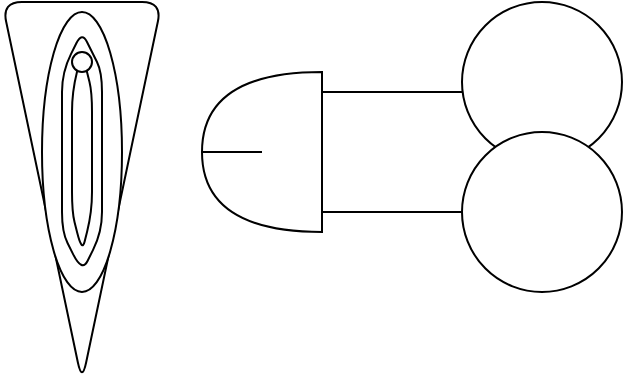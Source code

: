 <mxfile version="26.1.0" pages="2">
  <diagram name="Página-1" id="NkBSlvl9fCy4fuxreRhS">
    <mxGraphModel dx="683" dy="375" grid="1" gridSize="10" guides="1" tooltips="1" connect="1" arrows="1" fold="1" page="1" pageScale="1" pageWidth="827" pageHeight="1169" math="0" shadow="0">
      <root>
        <mxCell id="0" />
        <mxCell id="1" parent="0" />
        <mxCell id="thOPy5SC5UvGOA1l6ETC-1" value="" style="triangle;whiteSpace=wrap;html=1;direction=south;rounded=1;" vertex="1" parent="1">
          <mxGeometry x="160" y="185" width="80" height="190" as="geometry" />
        </mxCell>
        <mxCell id="wmWGOTBLMNr1kytRRPzr-23" value="" style="ellipse;whiteSpace=wrap;html=1;direction=south;" vertex="1" parent="1">
          <mxGeometry x="180" y="190" width="40" height="140" as="geometry" />
        </mxCell>
        <mxCell id="wmWGOTBLMNr1kytRRPzr-14" value="" style="shape=hexagon;perimeter=hexagonPerimeter2;whiteSpace=wrap;html=1;fixedSize=1;rotation=90;rounded=1;" vertex="1" parent="1">
          <mxGeometry x="140" y="250" width="120" height="20" as="geometry" />
        </mxCell>
        <mxCell id="wmWGOTBLMNr1kytRRPzr-16" value="" style="shape=hexagon;perimeter=hexagonPerimeter2;whiteSpace=wrap;html=1;fixedSize=1;rotation=90;size=20;shadow=0;rounded=1;" vertex="1" parent="1">
          <mxGeometry x="150" y="255" width="100" height="10" as="geometry" />
        </mxCell>
        <mxCell id="wmWGOTBLMNr1kytRRPzr-20" value="" style="ellipse;whiteSpace=wrap;html=1;aspect=fixed;" vertex="1" parent="1">
          <mxGeometry x="195" y="210" width="10" height="10" as="geometry" />
        </mxCell>
        <mxCell id="_mwV9-Op3mdLfjB2KcxE-3" value="" style="rounded=1;whiteSpace=wrap;html=1;glass=0;shadow=0;" vertex="1" parent="1">
          <mxGeometry x="300" y="230" width="120" height="60" as="geometry" />
        </mxCell>
        <mxCell id="_mwV9-Op3mdLfjB2KcxE-1" value="" style="ellipse;whiteSpace=wrap;html=1;aspect=fixed;" vertex="1" parent="1">
          <mxGeometry x="390" y="185" width="80" height="80" as="geometry" />
        </mxCell>
        <mxCell id="_mwV9-Op3mdLfjB2KcxE-2" value="" style="ellipse;whiteSpace=wrap;html=1;aspect=fixed;" vertex="1" parent="1">
          <mxGeometry x="390" y="250" width="80" height="80" as="geometry" />
        </mxCell>
        <mxCell id="yUSF_FY-oPku0E1jkq6h-1" value="" style="shape=or;whiteSpace=wrap;html=1;direction=west;" vertex="1" parent="1">
          <mxGeometry x="260" y="220" width="60" height="80" as="geometry" />
        </mxCell>
        <mxCell id="yUSF_FY-oPku0E1jkq6h-2" value="" style="endArrow=none;html=1;rounded=0;exitX=1;exitY=0.5;exitDx=0;exitDy=0;exitPerimeter=0;" edge="1" parent="1" source="yUSF_FY-oPku0E1jkq6h-1">
          <mxGeometry width="50" height="50" relative="1" as="geometry">
            <mxPoint x="250" y="290" as="sourcePoint" />
            <mxPoint x="290" y="260" as="targetPoint" />
          </mxGeometry>
        </mxCell>
      </root>
    </mxGraphModel>
  </diagram>
  <diagram id="qt0m74VkTYEGgK6YiYXy" name="Página-2">
    <mxGraphModel dx="2022" dy="656" grid="1" gridSize="10" guides="1" tooltips="1" connect="1" arrows="1" fold="1" page="1" pageScale="1" pageWidth="827" pageHeight="1169" math="0" shadow="0">
      <root>
        <mxCell id="0" />
        <mxCell id="1" parent="0" />
        <mxCell id="7NQ1ZNjZi1os1HZE5_LA-1" value="USUARIOS" style="shape=table;startSize=30;container=1;collapsible=1;childLayout=tableLayout;fixedRows=1;rowLines=0;fontStyle=1;align=center;resizeLast=1;html=1;rounded=1;" parent="1" vertex="1">
          <mxGeometry x="-30" y="110" width="180" height="120" as="geometry" />
        </mxCell>
        <mxCell id="7NQ1ZNjZi1os1HZE5_LA-2" value="" style="shape=tableRow;horizontal=0;startSize=0;swimlaneHead=0;swimlaneBody=0;fillColor=none;collapsible=0;dropTarget=0;points=[[0,0.5],[1,0.5]];portConstraint=eastwest;top=0;left=0;right=0;bottom=1;rounded=1;" parent="7NQ1ZNjZi1os1HZE5_LA-1" vertex="1">
          <mxGeometry y="30" width="180" height="30" as="geometry" />
        </mxCell>
        <mxCell id="7NQ1ZNjZi1os1HZE5_LA-3" value="PK" style="shape=partialRectangle;connectable=0;fillColor=none;top=0;left=0;bottom=0;right=0;fontStyle=1;overflow=hidden;whiteSpace=wrap;html=1;rounded=1;" parent="7NQ1ZNjZi1os1HZE5_LA-2" vertex="1">
          <mxGeometry width="30" height="30" as="geometry">
            <mxRectangle width="30" height="30" as="alternateBounds" />
          </mxGeometry>
        </mxCell>
        <mxCell id="7NQ1ZNjZi1os1HZE5_LA-4" value="ID" style="shape=partialRectangle;connectable=0;fillColor=none;top=0;left=0;bottom=0;right=0;align=center;spacingLeft=6;fontStyle=5;overflow=hidden;whiteSpace=wrap;html=1;rounded=1;" parent="7NQ1ZNjZi1os1HZE5_LA-2" vertex="1">
          <mxGeometry x="30" width="150" height="30" as="geometry">
            <mxRectangle width="150" height="30" as="alternateBounds" />
          </mxGeometry>
        </mxCell>
        <mxCell id="7NQ1ZNjZi1os1HZE5_LA-5" value="" style="shape=tableRow;horizontal=0;startSize=0;swimlaneHead=0;swimlaneBody=0;fillColor=none;collapsible=0;dropTarget=0;points=[[0,0.5],[1,0.5]];portConstraint=eastwest;top=0;left=0;right=0;bottom=0;rounded=1;" parent="7NQ1ZNjZi1os1HZE5_LA-1" vertex="1">
          <mxGeometry y="60" width="180" height="30" as="geometry" />
        </mxCell>
        <mxCell id="7NQ1ZNjZi1os1HZE5_LA-6" value="" style="shape=partialRectangle;connectable=0;fillColor=none;top=0;left=0;bottom=0;right=0;editable=1;overflow=hidden;whiteSpace=wrap;html=1;rounded=1;" parent="7NQ1ZNjZi1os1HZE5_LA-5" vertex="1">
          <mxGeometry width="30" height="30" as="geometry">
            <mxRectangle width="30" height="30" as="alternateBounds" />
          </mxGeometry>
        </mxCell>
        <mxCell id="7NQ1ZNjZi1os1HZE5_LA-7" value="nome" style="shape=partialRectangle;connectable=0;fillColor=none;top=0;left=0;bottom=0;right=0;align=center;spacingLeft=6;overflow=hidden;whiteSpace=wrap;html=1;rounded=1;" parent="7NQ1ZNjZi1os1HZE5_LA-5" vertex="1">
          <mxGeometry x="30" width="150" height="30" as="geometry">
            <mxRectangle width="150" height="30" as="alternateBounds" />
          </mxGeometry>
        </mxCell>
        <mxCell id="7NQ1ZNjZi1os1HZE5_LA-8" value="" style="shape=tableRow;horizontal=0;startSize=0;swimlaneHead=0;swimlaneBody=0;fillColor=none;collapsible=0;dropTarget=0;points=[[0,0.5],[1,0.5]];portConstraint=eastwest;top=0;left=0;right=0;bottom=0;rounded=1;" parent="7NQ1ZNjZi1os1HZE5_LA-1" vertex="1">
          <mxGeometry y="90" width="180" height="30" as="geometry" />
        </mxCell>
        <mxCell id="7NQ1ZNjZi1os1HZE5_LA-9" value="" style="shape=partialRectangle;connectable=0;fillColor=none;top=0;left=0;bottom=0;right=0;editable=1;overflow=hidden;whiteSpace=wrap;html=1;rounded=1;" parent="7NQ1ZNjZi1os1HZE5_LA-8" vertex="1">
          <mxGeometry width="30" height="30" as="geometry">
            <mxRectangle width="30" height="30" as="alternateBounds" />
          </mxGeometry>
        </mxCell>
        <mxCell id="7NQ1ZNjZi1os1HZE5_LA-10" value="e-mail" style="shape=partialRectangle;connectable=0;fillColor=none;top=0;left=0;bottom=0;right=0;align=center;spacingLeft=6;overflow=hidden;whiteSpace=wrap;html=1;rounded=1;" parent="7NQ1ZNjZi1os1HZE5_LA-8" vertex="1">
          <mxGeometry x="30" width="150" height="30" as="geometry">
            <mxRectangle width="150" height="30" as="alternateBounds" />
          </mxGeometry>
        </mxCell>
        <mxCell id="VA3xXBzZMvJT9c4cCcFH-20" value="PERFIL DE USUARIO" style="shape=table;startSize=30;container=1;collapsible=1;childLayout=tableLayout;fixedRows=1;rowLines=0;fontStyle=1;align=center;resizeLast=1;html=1;rounded=1;" parent="1" vertex="1">
          <mxGeometry x="450" y="110" width="180" height="150" as="geometry" />
        </mxCell>
        <mxCell id="VA3xXBzZMvJT9c4cCcFH-21" value="" style="shape=tableRow;horizontal=0;startSize=0;swimlaneHead=0;swimlaneBody=0;fillColor=none;collapsible=0;dropTarget=0;points=[[0,0.5],[1,0.5]];portConstraint=eastwest;top=0;left=0;right=0;bottom=1;rounded=1;" parent="VA3xXBzZMvJT9c4cCcFH-20" vertex="1">
          <mxGeometry y="30" width="180" height="30" as="geometry" />
        </mxCell>
        <mxCell id="VA3xXBzZMvJT9c4cCcFH-22" value="PK" style="shape=partialRectangle;connectable=0;fillColor=none;top=0;left=0;bottom=0;right=0;fontStyle=1;overflow=hidden;whiteSpace=wrap;html=1;rounded=1;" parent="VA3xXBzZMvJT9c4cCcFH-21" vertex="1">
          <mxGeometry width="30" height="30" as="geometry">
            <mxRectangle width="30" height="30" as="alternateBounds" />
          </mxGeometry>
        </mxCell>
        <mxCell id="VA3xXBzZMvJT9c4cCcFH-23" value="ID" style="shape=partialRectangle;connectable=0;fillColor=none;top=0;left=0;bottom=0;right=0;align=center;spacingLeft=6;fontStyle=5;overflow=hidden;whiteSpace=wrap;html=1;rounded=1;" parent="VA3xXBzZMvJT9c4cCcFH-21" vertex="1">
          <mxGeometry x="30" width="150" height="30" as="geometry">
            <mxRectangle width="150" height="30" as="alternateBounds" />
          </mxGeometry>
        </mxCell>
        <mxCell id="VA3xXBzZMvJT9c4cCcFH-24" value="" style="shape=tableRow;horizontal=0;startSize=0;swimlaneHead=0;swimlaneBody=0;fillColor=none;collapsible=0;dropTarget=0;points=[[0,0.5],[1,0.5]];portConstraint=eastwest;top=0;left=0;right=0;bottom=0;rounded=1;" parent="VA3xXBzZMvJT9c4cCcFH-20" vertex="1">
          <mxGeometry y="60" width="180" height="30" as="geometry" />
        </mxCell>
        <mxCell id="VA3xXBzZMvJT9c4cCcFH-25" value="FK" style="shape=partialRectangle;connectable=0;fillColor=none;top=0;left=0;bottom=0;right=0;editable=1;overflow=hidden;whiteSpace=wrap;html=1;rounded=1;" parent="VA3xXBzZMvJT9c4cCcFH-24" vertex="1">
          <mxGeometry width="30" height="30" as="geometry">
            <mxRectangle width="30" height="30" as="alternateBounds" />
          </mxGeometry>
        </mxCell>
        <mxCell id="VA3xXBzZMvJT9c4cCcFH-26" value="usuario_id" style="shape=partialRectangle;connectable=0;fillColor=none;top=0;left=0;bottom=0;right=0;align=center;spacingLeft=6;overflow=hidden;whiteSpace=wrap;html=1;rounded=1;" parent="VA3xXBzZMvJT9c4cCcFH-24" vertex="1">
          <mxGeometry x="30" width="150" height="30" as="geometry">
            <mxRectangle width="150" height="30" as="alternateBounds" />
          </mxGeometry>
        </mxCell>
        <mxCell id="VA3xXBzZMvJT9c4cCcFH-27" value="" style="shape=tableRow;horizontal=0;startSize=0;swimlaneHead=0;swimlaneBody=0;fillColor=none;collapsible=0;dropTarget=0;points=[[0,0.5],[1,0.5]];portConstraint=eastwest;top=0;left=0;right=0;bottom=0;rounded=1;" parent="VA3xXBzZMvJT9c4cCcFH-20" vertex="1">
          <mxGeometry y="90" width="180" height="30" as="geometry" />
        </mxCell>
        <mxCell id="VA3xXBzZMvJT9c4cCcFH-28" value="" style="shape=partialRectangle;connectable=0;fillColor=none;top=0;left=0;bottom=0;right=0;editable=1;overflow=hidden;whiteSpace=wrap;html=1;rounded=1;" parent="VA3xXBzZMvJT9c4cCcFH-27" vertex="1">
          <mxGeometry width="30" height="30" as="geometry">
            <mxRectangle width="30" height="30" as="alternateBounds" />
          </mxGeometry>
        </mxCell>
        <mxCell id="VA3xXBzZMvJT9c4cCcFH-29" value="endereco" style="shape=partialRectangle;connectable=0;fillColor=none;top=0;left=0;bottom=0;right=0;align=center;spacingLeft=6;overflow=hidden;whiteSpace=wrap;html=1;rounded=1;" parent="VA3xXBzZMvJT9c4cCcFH-27" vertex="1">
          <mxGeometry x="30" width="150" height="30" as="geometry">
            <mxRectangle width="150" height="30" as="alternateBounds" />
          </mxGeometry>
        </mxCell>
        <mxCell id="VA3xXBzZMvJT9c4cCcFH-30" value="" style="shape=tableRow;horizontal=0;startSize=0;swimlaneHead=0;swimlaneBody=0;fillColor=none;collapsible=0;dropTarget=0;points=[[0,0.5],[1,0.5]];portConstraint=eastwest;top=0;left=0;right=0;bottom=0;rounded=1;" parent="VA3xXBzZMvJT9c4cCcFH-20" vertex="1">
          <mxGeometry y="120" width="180" height="30" as="geometry" />
        </mxCell>
        <mxCell id="VA3xXBzZMvJT9c4cCcFH-31" value="" style="shape=partialRectangle;connectable=0;fillColor=none;top=0;left=0;bottom=0;right=0;editable=1;overflow=hidden;whiteSpace=wrap;html=1;rounded=1;" parent="VA3xXBzZMvJT9c4cCcFH-30" vertex="1">
          <mxGeometry width="30" height="30" as="geometry">
            <mxRectangle width="30" height="30" as="alternateBounds" />
          </mxGeometry>
        </mxCell>
        <mxCell id="VA3xXBzZMvJT9c4cCcFH-32" value="data_nascimento" style="shape=partialRectangle;connectable=0;fillColor=none;top=0;left=0;bottom=0;right=0;align=center;spacingLeft=6;overflow=hidden;whiteSpace=wrap;html=1;rounded=1;" parent="VA3xXBzZMvJT9c4cCcFH-30" vertex="1">
          <mxGeometry x="30" width="150" height="30" as="geometry">
            <mxRectangle width="150" height="30" as="alternateBounds" />
          </mxGeometry>
        </mxCell>
        <mxCell id="iI7Cncu1NE_YoYL_KFtr-15" value="" style="edgeStyle=orthogonalEdgeStyle;fontSize=12;html=1;endArrow=ERmandOne;startArrow=ERmandOne;rounded=0;exitX=1;exitY=0.5;exitDx=0;exitDy=0;entryX=0;entryY=0.5;entryDx=0;entryDy=0;curved=1;" edge="1" parent="1" source="7NQ1ZNjZi1os1HZE5_LA-2" target="VA3xXBzZMvJT9c4cCcFH-24">
          <mxGeometry width="100" height="100" relative="1" as="geometry">
            <mxPoint x="350" y="300" as="sourcePoint" />
            <mxPoint x="410" y="210" as="targetPoint" />
          </mxGeometry>
        </mxCell>
        <mxCell id="4YF2IWo4ks5Oerqj7VGf-1" value="CATEGORIA" style="shape=table;startSize=30;container=1;collapsible=1;childLayout=tableLayout;fixedRows=1;rowLines=0;fontStyle=1;align=center;resizeLast=1;html=1;rounded=1;" vertex="1" parent="1">
          <mxGeometry x="190" y="290" width="180" height="120" as="geometry" />
        </mxCell>
        <mxCell id="4YF2IWo4ks5Oerqj7VGf-2" value="" style="shape=tableRow;horizontal=0;startSize=0;swimlaneHead=0;swimlaneBody=0;fillColor=none;collapsible=0;dropTarget=0;points=[[0,0.5],[1,0.5]];portConstraint=eastwest;top=0;left=0;right=0;bottom=1;" vertex="1" parent="4YF2IWo4ks5Oerqj7VGf-1">
          <mxGeometry y="30" width="180" height="30" as="geometry" />
        </mxCell>
        <mxCell id="4YF2IWo4ks5Oerqj7VGf-3" value="PK" style="shape=partialRectangle;connectable=0;fillColor=none;top=0;left=0;bottom=0;right=0;fontStyle=1;overflow=hidden;whiteSpace=wrap;html=1;" vertex="1" parent="4YF2IWo4ks5Oerqj7VGf-2">
          <mxGeometry width="30" height="30" as="geometry">
            <mxRectangle width="30" height="30" as="alternateBounds" />
          </mxGeometry>
        </mxCell>
        <mxCell id="4YF2IWo4ks5Oerqj7VGf-4" value="ID" style="shape=partialRectangle;connectable=0;fillColor=none;top=0;left=0;bottom=0;right=0;align=center;spacingLeft=6;fontStyle=5;overflow=hidden;whiteSpace=wrap;html=1;" vertex="1" parent="4YF2IWo4ks5Oerqj7VGf-2">
          <mxGeometry x="30" width="150" height="30" as="geometry">
            <mxRectangle width="150" height="30" as="alternateBounds" />
          </mxGeometry>
        </mxCell>
        <mxCell id="4YF2IWo4ks5Oerqj7VGf-8" value="" style="shape=tableRow;horizontal=0;startSize=0;swimlaneHead=0;swimlaneBody=0;fillColor=none;collapsible=0;dropTarget=0;points=[[0,0.5],[1,0.5]];portConstraint=eastwest;top=0;left=0;right=0;bottom=0;align=center;" vertex="1" parent="4YF2IWo4ks5Oerqj7VGf-1">
          <mxGeometry y="60" width="180" height="30" as="geometry" />
        </mxCell>
        <mxCell id="4YF2IWo4ks5Oerqj7VGf-9" value="" style="shape=partialRectangle;connectable=0;fillColor=none;top=0;left=0;bottom=0;right=0;editable=1;overflow=hidden;whiteSpace=wrap;html=1;" vertex="1" parent="4YF2IWo4ks5Oerqj7VGf-8">
          <mxGeometry width="30" height="30" as="geometry">
            <mxRectangle width="30" height="30" as="alternateBounds" />
          </mxGeometry>
        </mxCell>
        <mxCell id="4YF2IWo4ks5Oerqj7VGf-10" value="nome" style="shape=partialRectangle;connectable=0;fillColor=none;top=0;left=0;bottom=0;right=0;align=center;spacingLeft=6;overflow=hidden;whiteSpace=wrap;html=1;" vertex="1" parent="4YF2IWo4ks5Oerqj7VGf-8">
          <mxGeometry x="30" width="150" height="30" as="geometry">
            <mxRectangle width="150" height="30" as="alternateBounds" />
          </mxGeometry>
        </mxCell>
        <mxCell id="4YF2IWo4ks5Oerqj7VGf-11" value="" style="shape=tableRow;horizontal=0;startSize=0;swimlaneHead=0;swimlaneBody=0;fillColor=none;collapsible=0;dropTarget=0;points=[[0,0.5],[1,0.5]];portConstraint=eastwest;top=0;left=0;right=0;bottom=0;" vertex="1" parent="4YF2IWo4ks5Oerqj7VGf-1">
          <mxGeometry y="90" width="180" height="30" as="geometry" />
        </mxCell>
        <mxCell id="4YF2IWo4ks5Oerqj7VGf-12" value="" style="shape=partialRectangle;connectable=0;fillColor=none;top=0;left=0;bottom=0;right=0;editable=1;overflow=hidden;whiteSpace=wrap;html=1;" vertex="1" parent="4YF2IWo4ks5Oerqj7VGf-11">
          <mxGeometry width="30" height="30" as="geometry">
            <mxRectangle width="30" height="30" as="alternateBounds" />
          </mxGeometry>
        </mxCell>
        <mxCell id="4YF2IWo4ks5Oerqj7VGf-13" value="descricao" style="shape=partialRectangle;connectable=0;fillColor=none;top=0;left=0;bottom=0;right=0;align=center;spacingLeft=6;overflow=hidden;whiteSpace=wrap;html=1;" vertex="1" parent="4YF2IWo4ks5Oerqj7VGf-11">
          <mxGeometry x="30" width="150" height="30" as="geometry">
            <mxRectangle width="150" height="30" as="alternateBounds" />
          </mxGeometry>
        </mxCell>
        <mxCell id="4YF2IWo4ks5Oerqj7VGf-14" value="PRODUTO" style="shape=table;startSize=30;container=1;collapsible=1;childLayout=tableLayout;fixedRows=1;rowLines=0;fontStyle=1;align=center;resizeLast=1;html=1;rounded=1;" vertex="1" parent="1">
          <mxGeometry x="430" y="270" width="180" height="180" as="geometry" />
        </mxCell>
        <mxCell id="4YF2IWo4ks5Oerqj7VGf-15" value="" style="shape=tableRow;horizontal=0;startSize=0;swimlaneHead=0;swimlaneBody=0;fillColor=none;collapsible=0;dropTarget=0;points=[[0,0.5],[1,0.5]];portConstraint=eastwest;top=0;left=0;right=0;bottom=1;" vertex="1" parent="4YF2IWo4ks5Oerqj7VGf-14">
          <mxGeometry y="30" width="180" height="30" as="geometry" />
        </mxCell>
        <mxCell id="4YF2IWo4ks5Oerqj7VGf-16" value="PK" style="shape=partialRectangle;connectable=0;fillColor=none;top=0;left=0;bottom=0;right=0;fontStyle=1;overflow=hidden;whiteSpace=wrap;html=1;" vertex="1" parent="4YF2IWo4ks5Oerqj7VGf-15">
          <mxGeometry width="30" height="30" as="geometry">
            <mxRectangle width="30" height="30" as="alternateBounds" />
          </mxGeometry>
        </mxCell>
        <mxCell id="4YF2IWo4ks5Oerqj7VGf-17" value="ID" style="shape=partialRectangle;connectable=0;fillColor=none;top=0;left=0;bottom=0;right=0;align=center;spacingLeft=6;fontStyle=5;overflow=hidden;whiteSpace=wrap;html=1;" vertex="1" parent="4YF2IWo4ks5Oerqj7VGf-15">
          <mxGeometry x="30" width="150" height="30" as="geometry">
            <mxRectangle width="150" height="30" as="alternateBounds" />
          </mxGeometry>
        </mxCell>
        <mxCell id="4YF2IWo4ks5Oerqj7VGf-18" value="" style="shape=tableRow;horizontal=0;startSize=0;swimlaneHead=0;swimlaneBody=0;fillColor=none;collapsible=0;dropTarget=0;points=[[0,0.5],[1,0.5]];portConstraint=eastwest;top=0;left=0;right=0;bottom=0;" vertex="1" parent="4YF2IWo4ks5Oerqj7VGf-14">
          <mxGeometry y="60" width="180" height="30" as="geometry" />
        </mxCell>
        <mxCell id="4YF2IWo4ks5Oerqj7VGf-19" value="" style="shape=partialRectangle;connectable=0;fillColor=none;top=0;left=0;bottom=0;right=0;editable=1;overflow=hidden;whiteSpace=wrap;html=1;" vertex="1" parent="4YF2IWo4ks5Oerqj7VGf-18">
          <mxGeometry width="30" height="30" as="geometry">
            <mxRectangle width="30" height="30" as="alternateBounds" />
          </mxGeometry>
        </mxCell>
        <mxCell id="4YF2IWo4ks5Oerqj7VGf-20" value="nome" style="shape=partialRectangle;connectable=0;fillColor=none;top=0;left=0;bottom=0;right=0;align=center;spacingLeft=6;overflow=hidden;whiteSpace=wrap;html=1;" vertex="1" parent="4YF2IWo4ks5Oerqj7VGf-18">
          <mxGeometry x="30" width="150" height="30" as="geometry">
            <mxRectangle width="150" height="30" as="alternateBounds" />
          </mxGeometry>
        </mxCell>
        <mxCell id="4YF2IWo4ks5Oerqj7VGf-21" value="" style="shape=tableRow;horizontal=0;startSize=0;swimlaneHead=0;swimlaneBody=0;fillColor=none;collapsible=0;dropTarget=0;points=[[0,0.5],[1,0.5]];portConstraint=eastwest;top=0;left=0;right=0;bottom=0;" vertex="1" parent="4YF2IWo4ks5Oerqj7VGf-14">
          <mxGeometry y="90" width="180" height="30" as="geometry" />
        </mxCell>
        <mxCell id="4YF2IWo4ks5Oerqj7VGf-22" value="" style="shape=partialRectangle;connectable=0;fillColor=none;top=0;left=0;bottom=0;right=0;editable=1;overflow=hidden;whiteSpace=wrap;html=1;" vertex="1" parent="4YF2IWo4ks5Oerqj7VGf-21">
          <mxGeometry width="30" height="30" as="geometry">
            <mxRectangle width="30" height="30" as="alternateBounds" />
          </mxGeometry>
        </mxCell>
        <mxCell id="4YF2IWo4ks5Oerqj7VGf-23" value="descricao" style="shape=partialRectangle;connectable=0;fillColor=none;top=0;left=0;bottom=0;right=0;align=center;spacingLeft=6;overflow=hidden;whiteSpace=wrap;html=1;" vertex="1" parent="4YF2IWo4ks5Oerqj7VGf-21">
          <mxGeometry x="30" width="150" height="30" as="geometry">
            <mxRectangle width="150" height="30" as="alternateBounds" />
          </mxGeometry>
        </mxCell>
        <mxCell id="4YF2IWo4ks5Oerqj7VGf-27" value="" style="shape=tableRow;horizontal=0;startSize=0;swimlaneHead=0;swimlaneBody=0;fillColor=none;collapsible=0;dropTarget=0;points=[[0,0.5],[1,0.5]];portConstraint=eastwest;top=0;left=0;right=0;bottom=0;" vertex="1" parent="4YF2IWo4ks5Oerqj7VGf-14">
          <mxGeometry y="120" width="180" height="30" as="geometry" />
        </mxCell>
        <mxCell id="4YF2IWo4ks5Oerqj7VGf-28" value="" style="shape=partialRectangle;connectable=0;fillColor=none;top=0;left=0;bottom=0;right=0;editable=1;overflow=hidden;whiteSpace=wrap;html=1;" vertex="1" parent="4YF2IWo4ks5Oerqj7VGf-27">
          <mxGeometry width="30" height="30" as="geometry">
            <mxRectangle width="30" height="30" as="alternateBounds" />
          </mxGeometry>
        </mxCell>
        <mxCell id="4YF2IWo4ks5Oerqj7VGf-29" value="preco" style="shape=partialRectangle;connectable=0;fillColor=none;top=0;left=0;bottom=0;right=0;align=center;spacingLeft=6;overflow=hidden;whiteSpace=wrap;html=1;" vertex="1" parent="4YF2IWo4ks5Oerqj7VGf-27">
          <mxGeometry x="30" width="150" height="30" as="geometry">
            <mxRectangle width="150" height="30" as="alternateBounds" />
          </mxGeometry>
        </mxCell>
        <mxCell id="4YF2IWo4ks5Oerqj7VGf-24" value="" style="shape=tableRow;horizontal=0;startSize=0;swimlaneHead=0;swimlaneBody=0;fillColor=none;collapsible=0;dropTarget=0;points=[[0,0.5],[1,0.5]];portConstraint=eastwest;top=0;left=0;right=0;bottom=0;" vertex="1" parent="4YF2IWo4ks5Oerqj7VGf-14">
          <mxGeometry y="150" width="180" height="30" as="geometry" />
        </mxCell>
        <mxCell id="4YF2IWo4ks5Oerqj7VGf-25" value="FK" style="shape=partialRectangle;connectable=0;fillColor=none;top=0;left=0;bottom=0;right=0;editable=1;overflow=hidden;whiteSpace=wrap;html=1;" vertex="1" parent="4YF2IWo4ks5Oerqj7VGf-24">
          <mxGeometry width="30" height="30" as="geometry">
            <mxRectangle width="30" height="30" as="alternateBounds" />
          </mxGeometry>
        </mxCell>
        <mxCell id="4YF2IWo4ks5Oerqj7VGf-26" value="categoria_id" style="shape=partialRectangle;connectable=0;fillColor=none;top=0;left=0;bottom=0;right=0;align=center;spacingLeft=6;overflow=hidden;whiteSpace=wrap;html=1;" vertex="1" parent="4YF2IWo4ks5Oerqj7VGf-24">
          <mxGeometry x="30" width="150" height="30" as="geometry">
            <mxRectangle width="150" height="30" as="alternateBounds" />
          </mxGeometry>
        </mxCell>
        <mxCell id="4YF2IWo4ks5Oerqj7VGf-32" value="" style="edgeStyle=orthogonalEdgeStyle;fontSize=12;html=1;endArrow=ERoneToMany;rounded=0;entryX=0;entryY=0.5;entryDx=0;entryDy=0;exitX=1;exitY=0.5;exitDx=0;exitDy=0;curved=1;" edge="1" parent="1" source="4YF2IWo4ks5Oerqj7VGf-2" target="4YF2IWo4ks5Oerqj7VGf-24">
          <mxGeometry width="100" height="100" relative="1" as="geometry">
            <mxPoint x="300" y="390" as="sourcePoint" />
            <mxPoint x="400" y="270" as="targetPoint" />
          </mxGeometry>
        </mxCell>
        <mxCell id="HbuppjKk7_B2oQ1ZPPdJ-1" value="PEDIDO" style="shape=table;startSize=30;container=1;collapsible=1;childLayout=tableLayout;fixedRows=1;rowLines=0;fontStyle=1;align=center;resizeLast=1;html=1;rounded=1;" vertex="1" parent="1">
          <mxGeometry x="-30" y="290" width="180" height="150" as="geometry" />
        </mxCell>
        <mxCell id="HbuppjKk7_B2oQ1ZPPdJ-2" value="" style="shape=tableRow;horizontal=0;startSize=0;swimlaneHead=0;swimlaneBody=0;fillColor=none;collapsible=0;dropTarget=0;points=[[0,0.5],[1,0.5]];portConstraint=eastwest;top=0;left=0;right=0;bottom=1;" vertex="1" parent="HbuppjKk7_B2oQ1ZPPdJ-1">
          <mxGeometry y="30" width="180" height="30" as="geometry" />
        </mxCell>
        <mxCell id="HbuppjKk7_B2oQ1ZPPdJ-3" value="PK" style="shape=partialRectangle;connectable=0;fillColor=none;top=0;left=0;bottom=0;right=0;fontStyle=1;overflow=hidden;whiteSpace=wrap;html=1;" vertex="1" parent="HbuppjKk7_B2oQ1ZPPdJ-2">
          <mxGeometry width="30" height="30" as="geometry">
            <mxRectangle width="30" height="30" as="alternateBounds" />
          </mxGeometry>
        </mxCell>
        <mxCell id="HbuppjKk7_B2oQ1ZPPdJ-4" value="ID" style="shape=partialRectangle;connectable=0;fillColor=none;top=0;left=0;bottom=0;right=0;align=center;spacingLeft=6;fontStyle=5;overflow=hidden;whiteSpace=wrap;html=1;" vertex="1" parent="HbuppjKk7_B2oQ1ZPPdJ-2">
          <mxGeometry x="30" width="150" height="30" as="geometry">
            <mxRectangle width="150" height="30" as="alternateBounds" />
          </mxGeometry>
        </mxCell>
        <mxCell id="HbuppjKk7_B2oQ1ZPPdJ-5" value="" style="shape=tableRow;horizontal=0;startSize=0;swimlaneHead=0;swimlaneBody=0;fillColor=none;collapsible=0;dropTarget=0;points=[[0,0.5],[1,0.5]];portConstraint=eastwest;top=0;left=0;right=0;bottom=0;align=center;" vertex="1" parent="HbuppjKk7_B2oQ1ZPPdJ-1">
          <mxGeometry y="60" width="180" height="30" as="geometry" />
        </mxCell>
        <mxCell id="HbuppjKk7_B2oQ1ZPPdJ-6" value="FK" style="shape=partialRectangle;connectable=0;fillColor=none;top=0;left=0;bottom=0;right=0;editable=1;overflow=hidden;whiteSpace=wrap;html=1;" vertex="1" parent="HbuppjKk7_B2oQ1ZPPdJ-5">
          <mxGeometry width="30" height="30" as="geometry">
            <mxRectangle width="30" height="30" as="alternateBounds" />
          </mxGeometry>
        </mxCell>
        <mxCell id="HbuppjKk7_B2oQ1ZPPdJ-7" value="usuario_id" style="shape=partialRectangle;connectable=0;fillColor=none;top=0;left=0;bottom=0;right=0;align=center;spacingLeft=6;overflow=hidden;whiteSpace=wrap;html=1;" vertex="1" parent="HbuppjKk7_B2oQ1ZPPdJ-5">
          <mxGeometry x="30" width="150" height="30" as="geometry">
            <mxRectangle width="150" height="30" as="alternateBounds" />
          </mxGeometry>
        </mxCell>
        <mxCell id="HbuppjKk7_B2oQ1ZPPdJ-8" value="" style="shape=tableRow;horizontal=0;startSize=0;swimlaneHead=0;swimlaneBody=0;fillColor=none;collapsible=0;dropTarget=0;points=[[0,0.5],[1,0.5]];portConstraint=eastwest;top=0;left=0;right=0;bottom=0;" vertex="1" parent="HbuppjKk7_B2oQ1ZPPdJ-1">
          <mxGeometry y="90" width="180" height="30" as="geometry" />
        </mxCell>
        <mxCell id="HbuppjKk7_B2oQ1ZPPdJ-9" value="" style="shape=partialRectangle;connectable=0;fillColor=none;top=0;left=0;bottom=0;right=0;editable=1;overflow=hidden;whiteSpace=wrap;html=1;" vertex="1" parent="HbuppjKk7_B2oQ1ZPPdJ-8">
          <mxGeometry width="30" height="30" as="geometry">
            <mxRectangle width="30" height="30" as="alternateBounds" />
          </mxGeometry>
        </mxCell>
        <mxCell id="HbuppjKk7_B2oQ1ZPPdJ-10" value="data_criacao" style="shape=partialRectangle;connectable=0;fillColor=none;top=0;left=0;bottom=0;right=0;align=center;spacingLeft=6;overflow=hidden;whiteSpace=wrap;html=1;" vertex="1" parent="HbuppjKk7_B2oQ1ZPPdJ-8">
          <mxGeometry x="30" width="150" height="30" as="geometry">
            <mxRectangle width="150" height="30" as="alternateBounds" />
          </mxGeometry>
        </mxCell>
        <mxCell id="HbuppjKk7_B2oQ1ZPPdJ-11" value="" style="shape=tableRow;horizontal=0;startSize=0;swimlaneHead=0;swimlaneBody=0;fillColor=none;collapsible=0;dropTarget=0;points=[[0,0.5],[1,0.5]];portConstraint=eastwest;top=0;left=0;right=0;bottom=0;" vertex="1" parent="HbuppjKk7_B2oQ1ZPPdJ-1">
          <mxGeometry y="120" width="180" height="30" as="geometry" />
        </mxCell>
        <mxCell id="HbuppjKk7_B2oQ1ZPPdJ-12" value="" style="shape=partialRectangle;connectable=0;fillColor=none;top=0;left=0;bottom=0;right=0;editable=1;overflow=hidden;whiteSpace=wrap;html=1;" vertex="1" parent="HbuppjKk7_B2oQ1ZPPdJ-11">
          <mxGeometry width="30" height="30" as="geometry">
            <mxRectangle width="30" height="30" as="alternateBounds" />
          </mxGeometry>
        </mxCell>
        <mxCell id="HbuppjKk7_B2oQ1ZPPdJ-13" value="status" style="shape=partialRectangle;connectable=0;fillColor=none;top=0;left=0;bottom=0;right=0;align=center;spacingLeft=6;overflow=hidden;whiteSpace=wrap;html=1;" vertex="1" parent="HbuppjKk7_B2oQ1ZPPdJ-11">
          <mxGeometry x="30" width="150" height="30" as="geometry">
            <mxRectangle width="150" height="30" as="alternateBounds" />
          </mxGeometry>
        </mxCell>
        <mxCell id="HbuppjKk7_B2oQ1ZPPdJ-16" value="" style="edgeStyle=orthogonalEdgeStyle;fontSize=12;html=1;endArrow=ERoneToMany;rounded=0;curved=1;entryX=0;entryY=0.5;entryDx=0;entryDy=0;exitX=0;exitY=0.5;exitDx=0;exitDy=0;" edge="1" parent="1" source="7NQ1ZNjZi1os1HZE5_LA-2" target="HbuppjKk7_B2oQ1ZPPdJ-5">
          <mxGeometry width="100" height="100" relative="1" as="geometry">
            <mxPoint x="-350" y="250" as="sourcePoint" />
            <mxPoint x="-250" y="150" as="targetPoint" />
            <Array as="points">
              <mxPoint x="-100" y="155" />
              <mxPoint x="-100" y="365" />
            </Array>
          </mxGeometry>
        </mxCell>
        <mxCell id="HbuppjKk7_B2oQ1ZPPdJ-17" value="ITENS PEDIDO" style="shape=table;startSize=30;container=1;collapsible=1;childLayout=tableLayout;fixedRows=1;rowLines=0;fontStyle=1;align=center;resizeLast=1;html=1;rounded=1;" vertex="1" parent="1">
          <mxGeometry x="210" y="490" width="180" height="150" as="geometry" />
        </mxCell>
        <mxCell id="HbuppjKk7_B2oQ1ZPPdJ-18" value="" style="shape=tableRow;horizontal=0;startSize=0;swimlaneHead=0;swimlaneBody=0;fillColor=none;collapsible=0;dropTarget=0;points=[[0,0.5],[1,0.5]];portConstraint=eastwest;top=0;left=0;right=0;bottom=1;" vertex="1" parent="HbuppjKk7_B2oQ1ZPPdJ-17">
          <mxGeometry y="30" width="180" height="30" as="geometry" />
        </mxCell>
        <mxCell id="HbuppjKk7_B2oQ1ZPPdJ-19" value="PK" style="shape=partialRectangle;connectable=0;fillColor=none;top=0;left=0;bottom=0;right=0;fontStyle=1;overflow=hidden;whiteSpace=wrap;html=1;" vertex="1" parent="HbuppjKk7_B2oQ1ZPPdJ-18">
          <mxGeometry width="30" height="30" as="geometry">
            <mxRectangle width="30" height="30" as="alternateBounds" />
          </mxGeometry>
        </mxCell>
        <mxCell id="HbuppjKk7_B2oQ1ZPPdJ-20" value="ID" style="shape=partialRectangle;connectable=0;fillColor=none;top=0;left=0;bottom=0;right=0;align=center;spacingLeft=6;fontStyle=5;overflow=hidden;whiteSpace=wrap;html=1;" vertex="1" parent="HbuppjKk7_B2oQ1ZPPdJ-18">
          <mxGeometry x="30" width="150" height="30" as="geometry">
            <mxRectangle width="150" height="30" as="alternateBounds" />
          </mxGeometry>
        </mxCell>
        <mxCell id="HbuppjKk7_B2oQ1ZPPdJ-21" value="" style="shape=tableRow;horizontal=0;startSize=0;swimlaneHead=0;swimlaneBody=0;fillColor=none;collapsible=0;dropTarget=0;points=[[0,0.5],[1,0.5]];portConstraint=eastwest;top=0;left=0;right=0;bottom=0;" vertex="1" parent="HbuppjKk7_B2oQ1ZPPdJ-17">
          <mxGeometry y="60" width="180" height="30" as="geometry" />
        </mxCell>
        <mxCell id="HbuppjKk7_B2oQ1ZPPdJ-22" value="FK" style="shape=partialRectangle;connectable=0;fillColor=none;top=0;left=0;bottom=0;right=0;editable=1;overflow=hidden;whiteSpace=wrap;html=1;" vertex="1" parent="HbuppjKk7_B2oQ1ZPPdJ-21">
          <mxGeometry width="30" height="30" as="geometry">
            <mxRectangle width="30" height="30" as="alternateBounds" />
          </mxGeometry>
        </mxCell>
        <mxCell id="HbuppjKk7_B2oQ1ZPPdJ-23" value="pedido_id" style="shape=partialRectangle;connectable=0;fillColor=none;top=0;left=0;bottom=0;right=0;align=center;spacingLeft=6;overflow=hidden;whiteSpace=wrap;html=1;" vertex="1" parent="HbuppjKk7_B2oQ1ZPPdJ-21">
          <mxGeometry x="30" width="150" height="30" as="geometry">
            <mxRectangle width="150" height="30" as="alternateBounds" />
          </mxGeometry>
        </mxCell>
        <mxCell id="HbuppjKk7_B2oQ1ZPPdJ-24" value="" style="shape=tableRow;horizontal=0;startSize=0;swimlaneHead=0;swimlaneBody=0;fillColor=none;collapsible=0;dropTarget=0;points=[[0,0.5],[1,0.5]];portConstraint=eastwest;top=0;left=0;right=0;bottom=0;align=center;" vertex="1" parent="HbuppjKk7_B2oQ1ZPPdJ-17">
          <mxGeometry y="90" width="180" height="30" as="geometry" />
        </mxCell>
        <mxCell id="HbuppjKk7_B2oQ1ZPPdJ-25" value="FK" style="shape=partialRectangle;connectable=0;fillColor=none;top=0;left=0;bottom=0;right=0;editable=1;overflow=hidden;whiteSpace=wrap;html=1;" vertex="1" parent="HbuppjKk7_B2oQ1ZPPdJ-24">
          <mxGeometry width="30" height="30" as="geometry">
            <mxRectangle width="30" height="30" as="alternateBounds" />
          </mxGeometry>
        </mxCell>
        <mxCell id="HbuppjKk7_B2oQ1ZPPdJ-26" value="produto_id" style="shape=partialRectangle;connectable=0;fillColor=none;top=0;left=0;bottom=0;right=0;align=center;spacingLeft=6;overflow=hidden;whiteSpace=wrap;html=1;" vertex="1" parent="HbuppjKk7_B2oQ1ZPPdJ-24">
          <mxGeometry x="30" width="150" height="30" as="geometry">
            <mxRectangle width="150" height="30" as="alternateBounds" />
          </mxGeometry>
        </mxCell>
        <mxCell id="HbuppjKk7_B2oQ1ZPPdJ-27" value="" style="shape=tableRow;horizontal=0;startSize=0;swimlaneHead=0;swimlaneBody=0;fillColor=none;collapsible=0;dropTarget=0;points=[[0,0.5],[1,0.5]];portConstraint=eastwest;top=0;left=0;right=0;bottom=0;" vertex="1" parent="HbuppjKk7_B2oQ1ZPPdJ-17">
          <mxGeometry y="120" width="180" height="30" as="geometry" />
        </mxCell>
        <mxCell id="HbuppjKk7_B2oQ1ZPPdJ-28" value="" style="shape=partialRectangle;connectable=0;fillColor=none;top=0;left=0;bottom=0;right=0;editable=1;overflow=hidden;whiteSpace=wrap;html=1;" vertex="1" parent="HbuppjKk7_B2oQ1ZPPdJ-27">
          <mxGeometry width="30" height="30" as="geometry">
            <mxRectangle width="30" height="30" as="alternateBounds" />
          </mxGeometry>
        </mxCell>
        <mxCell id="HbuppjKk7_B2oQ1ZPPdJ-29" value="quantidade" style="shape=partialRectangle;connectable=0;fillColor=none;top=0;left=0;bottom=0;right=0;align=center;spacingLeft=6;overflow=hidden;whiteSpace=wrap;html=1;" vertex="1" parent="HbuppjKk7_B2oQ1ZPPdJ-27">
          <mxGeometry x="30" width="150" height="30" as="geometry">
            <mxRectangle width="150" height="30" as="alternateBounds" />
          </mxGeometry>
        </mxCell>
        <mxCell id="HbuppjKk7_B2oQ1ZPPdJ-30" value="" style="edgeStyle=orthogonalEdgeStyle;fontSize=12;html=1;endArrow=ERoneToMany;rounded=0;curved=1;exitX=1;exitY=0.5;exitDx=0;exitDy=0;entryX=1;entryY=0.5;entryDx=0;entryDy=0;" edge="1" parent="1" source="4YF2IWo4ks5Oerqj7VGf-15" target="HbuppjKk7_B2oQ1ZPPdJ-24">
          <mxGeometry width="100" height="100" relative="1" as="geometry">
            <mxPoint x="540" y="630" as="sourcePoint" />
            <mxPoint x="640" y="530" as="targetPoint" />
          </mxGeometry>
        </mxCell>
        <mxCell id="HbuppjKk7_B2oQ1ZPPdJ-32" value="" style="edgeStyle=orthogonalEdgeStyle;fontSize=12;html=1;endArrow=ERoneToMany;rounded=0;curved=1;exitX=0;exitY=0.5;exitDx=0;exitDy=0;entryX=1;entryY=0.5;entryDx=0;entryDy=0;" edge="1" parent="1" source="HbuppjKk7_B2oQ1ZPPdJ-21" target="HbuppjKk7_B2oQ1ZPPdJ-2">
          <mxGeometry width="100" height="100" relative="1" as="geometry">
            <mxPoint x="50" y="550" as="sourcePoint" />
            <mxPoint x="150" y="450" as="targetPoint" />
          </mxGeometry>
        </mxCell>
      </root>
    </mxGraphModel>
  </diagram>
</mxfile>
